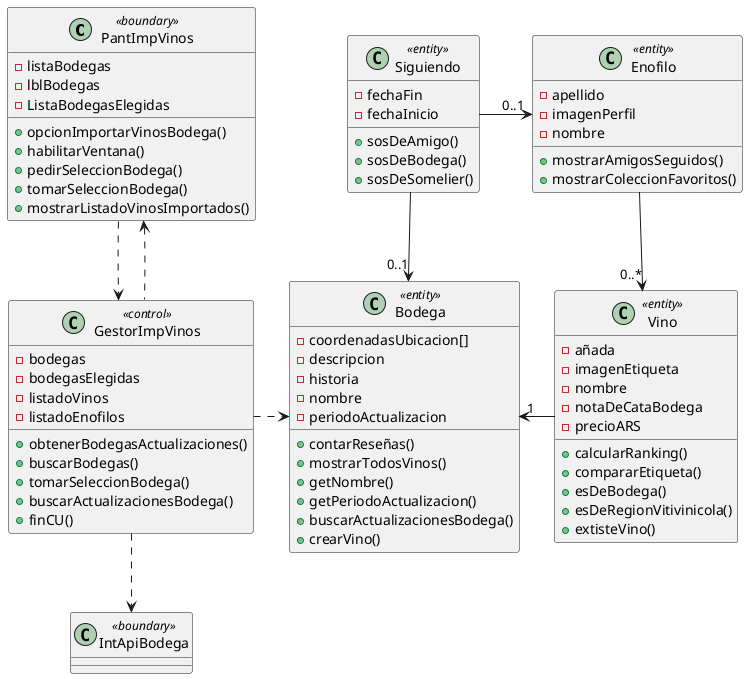 @startuml clases

class PantImpVinos <<boundary>> {
    - listaBodegas
    - lblBodegas
    - ListaBodegasElegidas
    + opcionImportarVinosBodega()
    + habilitarVentana()
    + pedirSeleccionBodega()
    + tomarSeleccionBodega()
    + mostrarListadoVinosImportados()
}

class GestorImpVinos <<control>> {
    - bodegas
    - bodegasElegidas
    - listadoVinos
    - listadoEnofilos
    + obtenerBodegasActualizaciones()
    + buscarBodegas()
    + tomarSeleccionBodega()
    + buscarActualizacionesBodega()
    + finCU()
}

class IntApiBodega <<boundary>> {

}

class Bodega <<entity>> {
    - coordenadasUbicacion[]
    - descripcion
    - historia
    - nombre
    - periodoActualizacion
    + contarReseñas()
    + mostrarTodosVinos()
    + getNombre()
    + getPeriodoActualizacion()
    + buscarActualizacionesBodega()
    + crearVino()
}

class Vino <<entity>> {
    - añada
    - imagenEtiqueta
    - nombre
    - notaDeCataBodega
    - precioARS
    + calcularRanking()
    + compararEtiqueta()
    + esDeBodega()
    + esDeRegionVitivinicola()
    + extisteVino()
}

class Siguiendo <<entity>> {
    - fechaFin
    - fechaInicio
    + sosDeAmigo()
    + sosDeBodega()
    + sosDeSomelier()
}

class Enofilo <<entity>> {
    - apellido
    - imagenPerfil
    - nombre
    + mostrarAmigosSeguidos()
    + mostrarColeccionFavoritos()
}

PantImpVinos ..> GestorImpVinos
PantImpVinos <.. GestorImpVinos
GestorImpVinos ..> IntApiBodega
GestorImpVinos .> Bodega
Siguiendo --> "0..1" Bodega

Enofilo --> "0..*" Vino
Siguiendo -> "0..1" Enofilo
Bodega "1" <- Vino
@enduml
